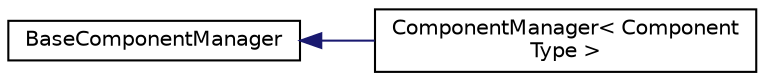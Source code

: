 digraph "Graphical Class Hierarchy"
{
  edge [fontname="Helvetica",fontsize="10",labelfontname="Helvetica",labelfontsize="10"];
  node [fontname="Helvetica",fontsize="10",shape=record];
  rankdir="LR";
  Node0 [label="BaseComponentManager",height=0.2,width=0.4,color="black", fillcolor="white", style="filled",URL="$class_base_component_manager.html"];
  Node0 -> Node1 [dir="back",color="midnightblue",fontsize="10",style="solid",fontname="Helvetica"];
  Node1 [label="ComponentManager\< Component\lType \>",height=0.2,width=0.4,color="black", fillcolor="white", style="filled",URL="$class_component_manager.html"];
}
